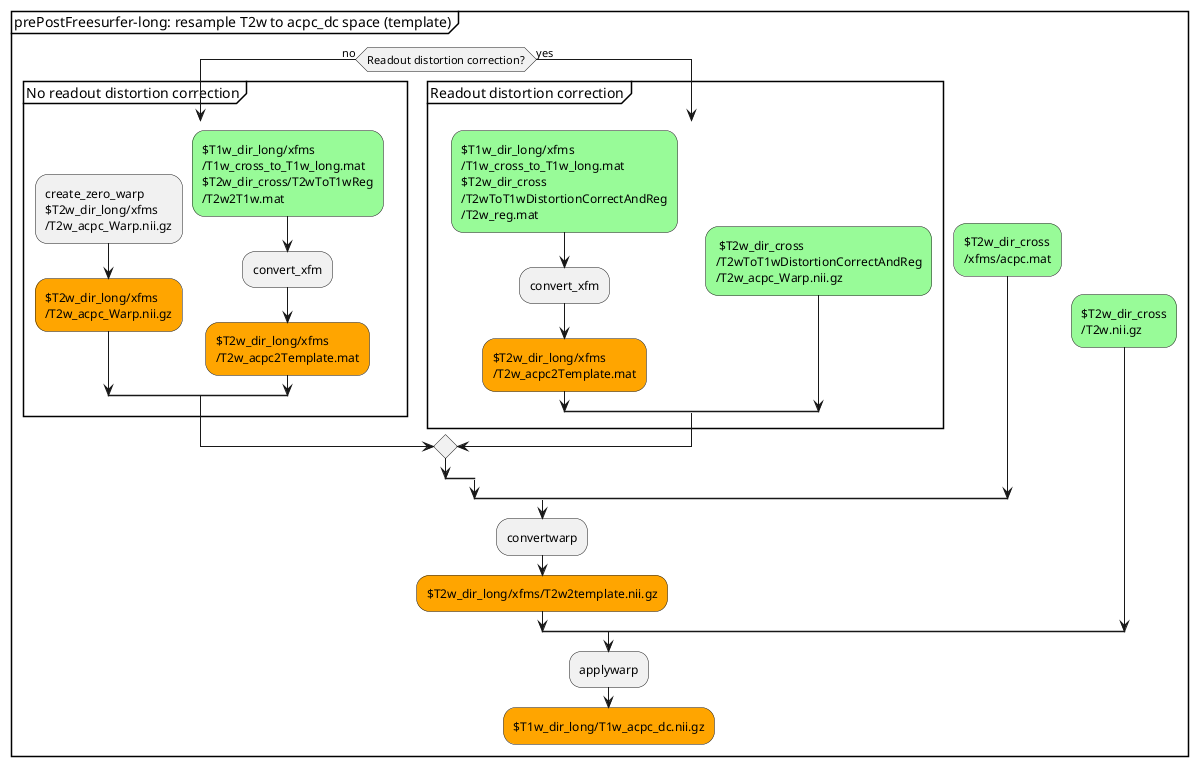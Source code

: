 @startuml
group prePostFreesurfer-long: resample T2w to acpc_dc space (template)
split
    -[hidden]->
    split
        -[hidden]->
        split
            -[hidden]->
            if (Readout distortion correction?) then (no)
            
                group No readout distortion correction
                    split    
                        -[hidden]->
                        :create_zero_warp 
                        $T2w_dir_long/xfms
                        /T2w_acpc_Warp.nii.gz;
                        #orange:$T2w_dir_long/xfms
                        /T2w_acpc_Warp.nii.gz;
                    split again
                        -[hidden]->
                        #palegreen:$T1w_dir_long/xfms
                        /T1w_cross_to_T1w_long.mat
                        $T2w_dir_cross/T2wToT1wReg
                        /T2w2T1w.mat;
                        :convert_xfm;
                        #orange:$T2w_dir_long/xfms
                        /T2w_acpc2Template.mat;
                    end split
                end group
            else (yes)
                group Readout distortion correction
                   split
                   -[hidden]->
                    #palegreen:$T1w_dir_long/xfms
                    /T1w_cross_to_T1w_long.mat
                    $T2w_dir_cross
                    /T2wToT1wDistortionCorrectAndReg
                    /T2w_reg.mat;
                    :convert_xfm;
                    #orange:$T2w_dir_long/xfms
                    /T2w_acpc2Template.mat;   
                    split again
                    -[hidden]->
                    #palegreen: $T2w_dir_cross 
                    /T2wToT1wDistortionCorrectAndReg
                    /T2w_acpc_Warp.nii.gz;
                    end split
                end group
            endif
        end split        
    split again
        -[hidden]->
        #palegreen:$T2w_dir_cross
        /xfms/acpc.mat;
    end split
    :convertwarp;
    #orange:$T2w_dir_long/xfms/T2w2template.nii.gz;
    split again
        -[hidden]->
        #palegreen:$T2w_dir_cross
        /T2w.nii.gz;
    end split
    :applywarp;
    #orange:$T1w_dir_long/T1w_acpc_dc.nii.gz;
end group

@enduml

